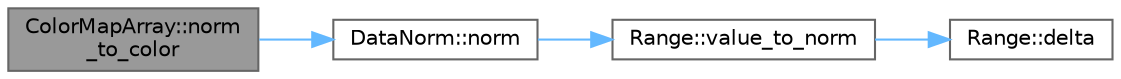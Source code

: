 digraph "ColorMapArray::norm_to_color"
{
 // LATEX_PDF_SIZE
  bgcolor="transparent";
  edge [fontname=Helvetica,fontsize=10,labelfontname=Helvetica,labelfontsize=10];
  node [fontname=Helvetica,fontsize=10,shape=box,height=0.2,width=0.4];
  rankdir="LR";
  Node1 [label="ColorMapArray::norm\l_to_color",height=0.2,width=0.4,color="gray40", fillcolor="grey60", style="filled", fontcolor="black",tooltip="Translate a DataNorm object into a R5G6B5 color according to the Color Map."];
  Node1 -> Node2 [color="steelblue1",style="solid"];
  Node2 [label="DataNorm::norm",height=0.2,width=0.4,color="grey40", fillcolor="white", style="filled",URL="$class_data_norm.html#aa3d26d24250db108853a4bcf62fe1926",tooltip=" "];
  Node2 -> Node3 [color="steelblue1",style="solid"];
  Node3 [label="Range::value_to_norm",height=0.2,width=0.4,color="grey40", fillcolor="white", style="filled",URL="$class_range.html#a3326d0ef82f3cadb994a9fac09a54d20",tooltip="Map a given value to a normalized number."];
  Node3 -> Node4 [color="steelblue1",style="solid"];
  Node4 [label="Range::delta",height=0.2,width=0.4,color="grey40", fillcolor="white", style="filled",URL="$class_range.html#a8d1c62e78301ad810b021da05ce8a59a",tooltip="Return the difference between the higher and the lower limits."];
}
